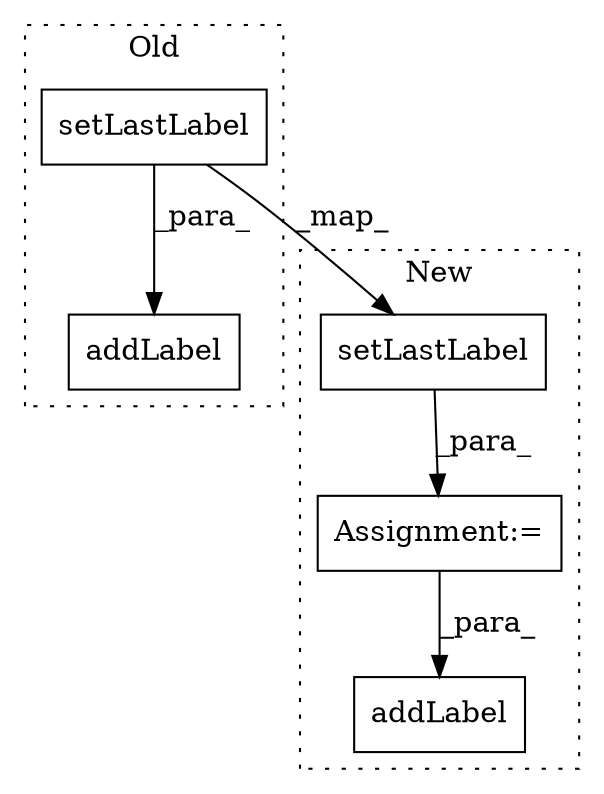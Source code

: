 digraph G {
subgraph cluster0 {
1 [label="addLabel" a="32" s="37798,37843" l="9,1" shape="box"];
5 [label="setLastLabel" a="32" s="37819,37842" l="13,1" shape="box"];
label = "Old";
style="dotted";
}
subgraph cluster1 {
2 [label="addLabel" a="32" s="38318,38332" l="9,1" shape="box"];
3 [label="Assignment:=" a="7" s="38268" l="1" shape="box"];
4 [label="setLastLabel" a="32" s="38281,38304" l="13,1" shape="box"];
label = "New";
style="dotted";
}
3 -> 2 [label="_para_"];
4 -> 3 [label="_para_"];
5 -> 4 [label="_map_"];
5 -> 1 [label="_para_"];
}